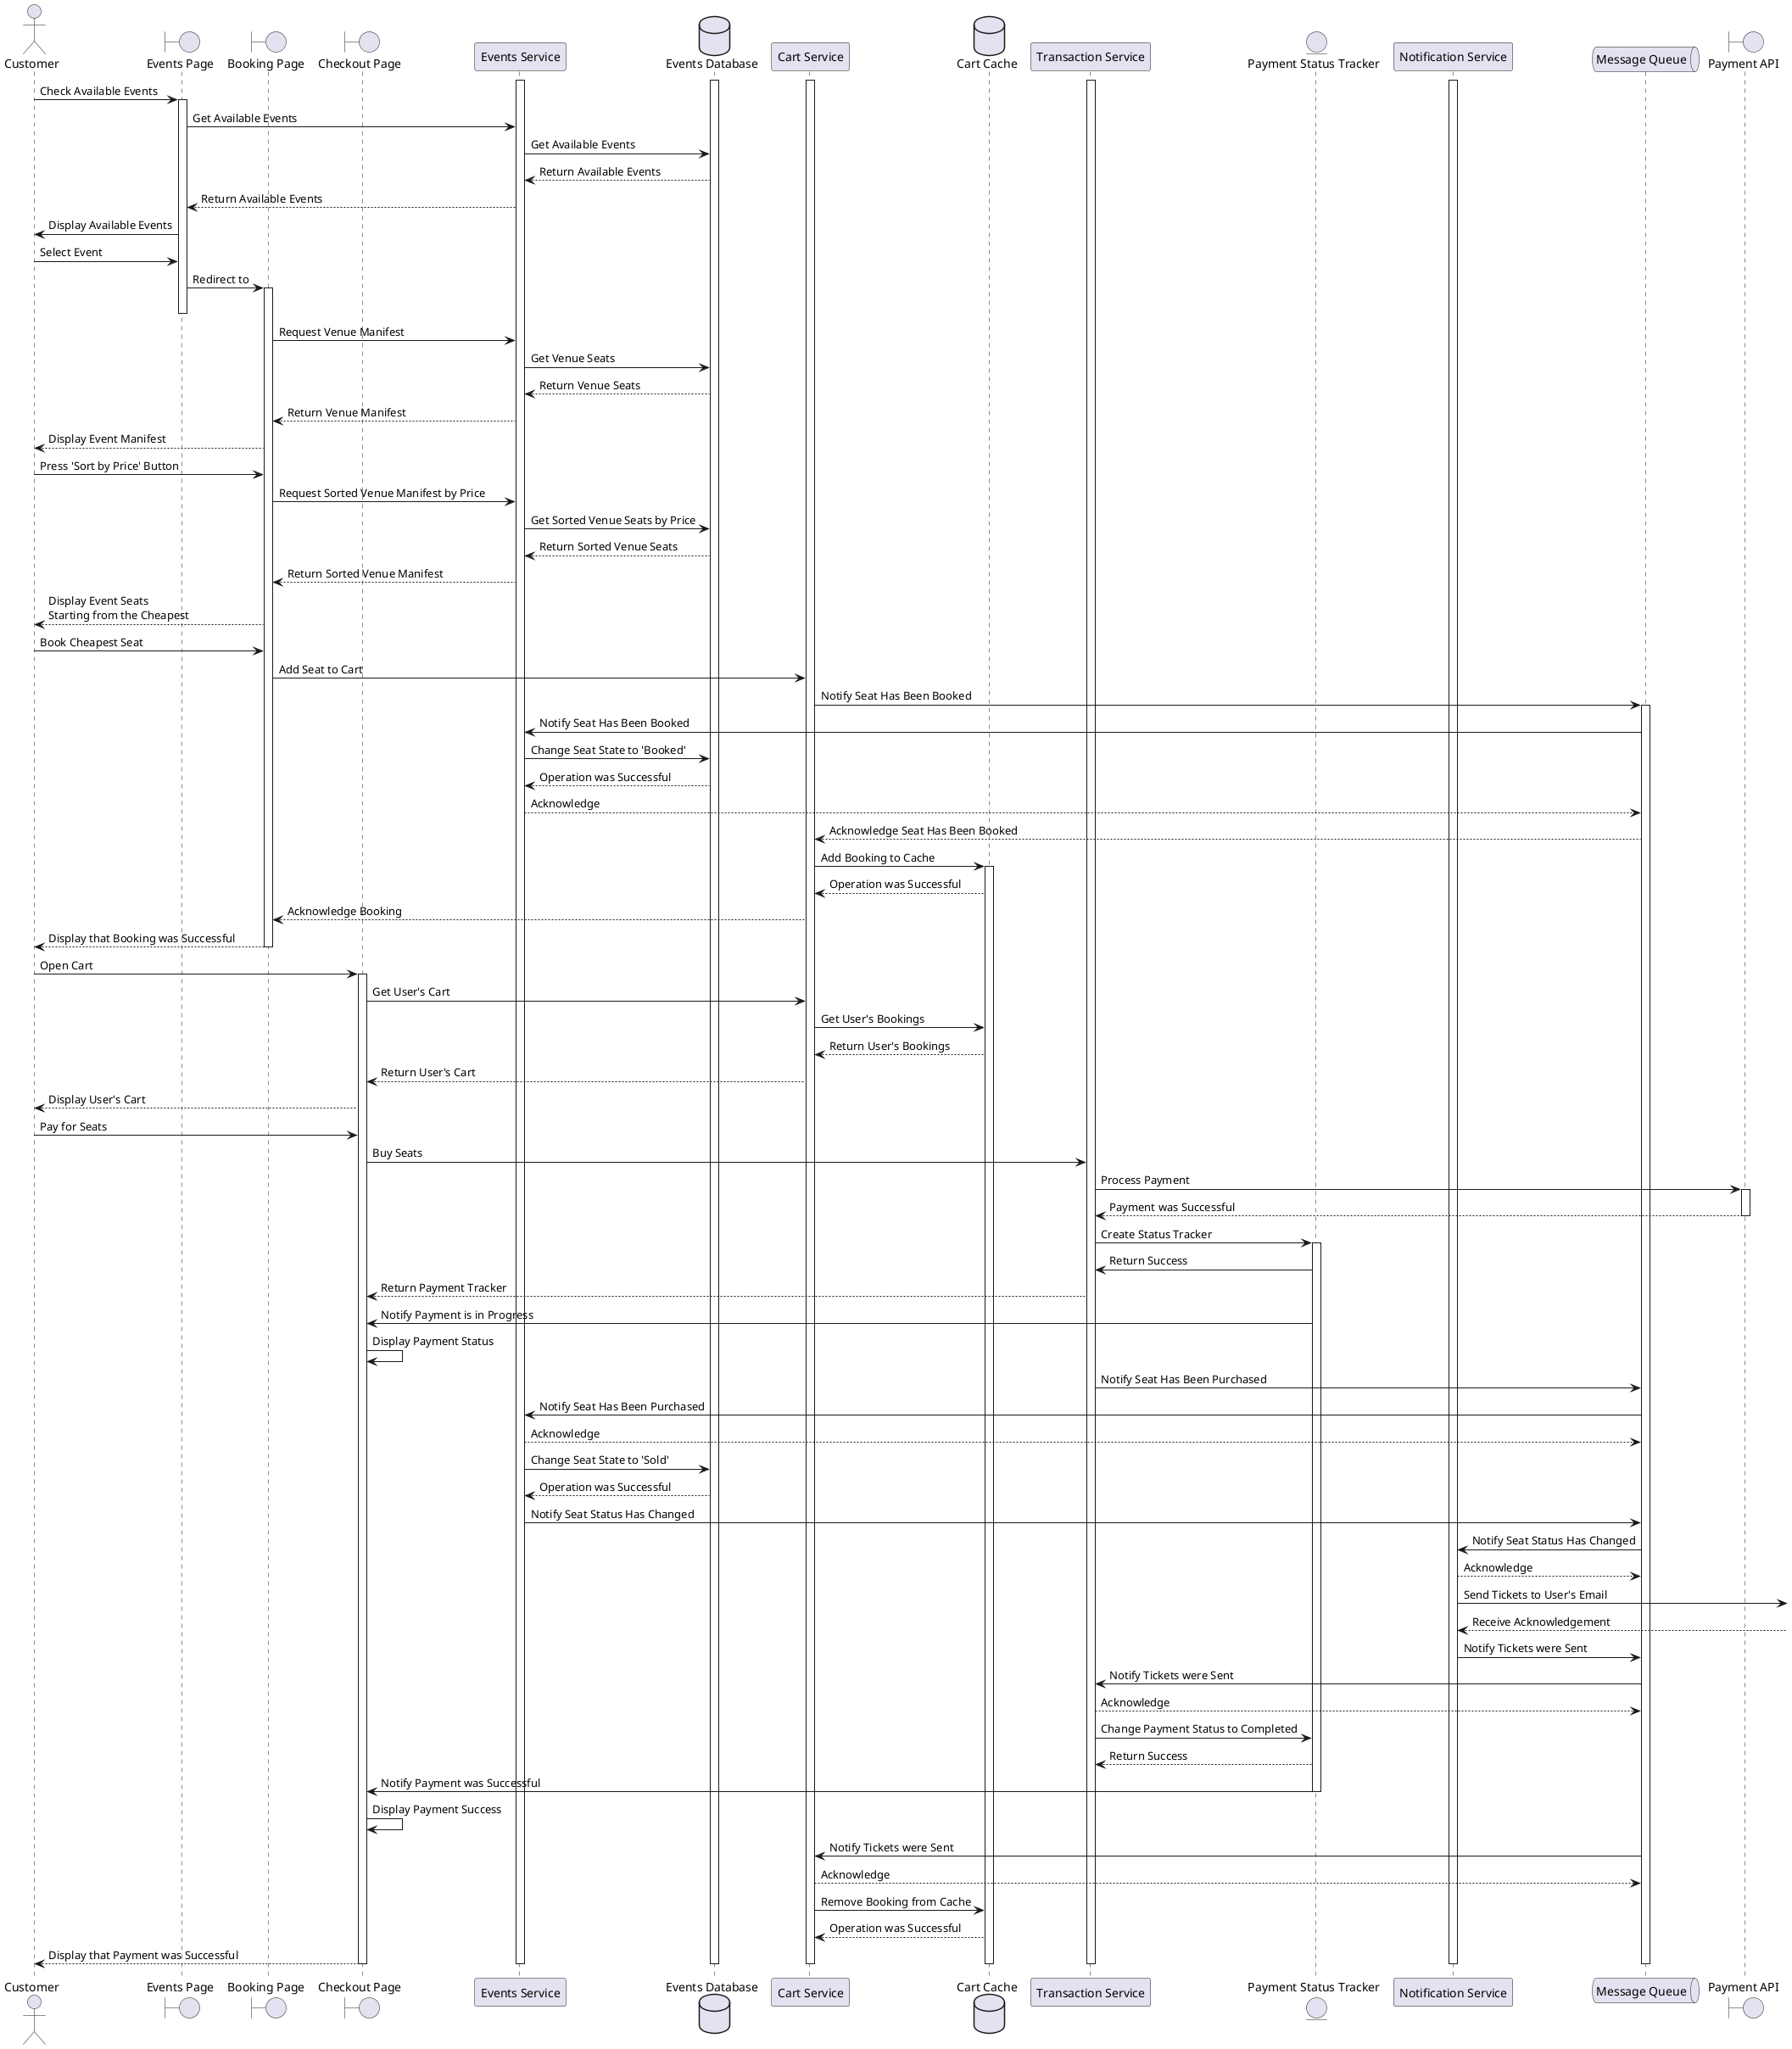 @startuml lowest-price-seat-booking-sequence-diagram

actor Customer as user
boundary "Events Page" as eventsPage
boundary "Booking Page" as bookingPage
boundary "Checkout Page" as checkoutPage
participant "Events Service" as eventService
database "Events Database" as eventsDb

participant "Cart Service" as cartService
database "Cart Cache" as cartCache
participant "Transaction Service" as transactionService
entity "Payment Status Tracker" as paymentTracking
participant "Notification Service" as notifications
queue "Message Queue" as queueService
boundary "Payment API" as paymentApi

activate eventsDb
activate eventService
activate cartService
activate transactionService
activate notifications

user -> eventsPage ++ : Check Available Events
eventsPage -> eventService : Get Available Events
eventService -> eventsDb : Get Available Events
eventsDb --> eventService : Return Available Events
eventService --> eventsPage : Return Available Events
eventsPage -> user : Display Available Events


user -> eventsPage : Select Event
eventsPage -> bookingPage ++ : Redirect to
deactivate eventsPage
bookingPage -> eventService : Request Venue Manifest
eventService -> eventsDb : Get Venue Seats
eventsDb --> eventService : Return Venue Seats
eventService --> bookingPage : Return Venue Manifest
bookingPage --> user: Display Event Manifest

user -> bookingPage : Press 'Sort by Price' Button
bookingPage -> eventService : Request Sorted Venue Manifest by Price
eventService -> eventsDb : Get Sorted Venue Seats by Price
eventsDb --> eventService : Return Sorted Venue Seats
eventService --> bookingPage : Return Sorted Venue Manifest
bookingPage --> user: Display Event Seats \nStarting from the Cheapest

user -> bookingPage : Book Cheapest Seat
bookingPage -> cartService : Add Seat to Cart
cartService -> queueService ++ : Notify Seat Has Been Booked
queueService -> eventService : Notify Seat Has Been Booked
eventService -> eventsDb : Change Seat State to 'Booked'
eventsDb --> eventService : Operation was Successful
eventService --> queueService : Acknowledge
queueService --> cartService : Acknowledge Seat Has Been Booked
cartService -> cartCache ++: Add Booking to Cache
cartCache --> cartService : Operation was Successful
cartService --> bookingPage : Acknowledge Booking
bookingPage --> user -- : Display that Booking was Successful


user -> checkoutPage ++: Open Cart
checkoutPage -> cartService : Get User's Cart
cartService -> cartCache : Get User's Bookings
cartCache --> cartService : Return User's Bookings
cartService --> checkoutPage : Return User's Cart
checkoutPage --> user : Display User's Cart

user -> checkoutPage: Pay for Seats
checkoutPage -> transactionService : Buy Seats
transactionService -> paymentApi ++ : Process Payment
paymentApi --> transactionService -- : Payment was Successful
transactionService -> paymentTracking ++ : Create Status Tracker
paymentTracking -> transactionService : Return Success
transactionService --> checkoutPage : Return Payment Tracker
paymentTracking -> checkoutPage : Notify Payment is in Progress
checkoutPage -> checkoutPage : Display Payment Status
transactionService -> queueService : Notify Seat Has Been Purchased

queueService -> eventService : Notify Seat Has Been Purchased
eventService --> queueService : Acknowledge
eventService -> eventsDb : Change Seat State to 'Sold'
eventsDb --> eventService : Operation was Successful
eventService -> queueService : Notify Seat Status Has Changed

queueService -> notifications : Notify Seat Status Has Changed
notifications --> queueService : Acknowledge
notifications -> : Send Tickets to User's Email
notifications <-- : Receive Acknowledgement
notifications -> queueService : Notify Tickets were Sent

queueService -> transactionService : Notify Tickets were Sent
transactionService --> queueService : Acknowledge
transactionService -> paymentTracking : Change Payment Status to Completed
paymentTracking --> transactionService : Return Success
paymentTracking -> checkoutPage -- : Notify Payment was Successful
checkoutPage -> checkoutPage : Display Payment Success

queueService -> cartService : Notify Tickets were Sent
cartService --> queueService : Acknowledge
cartService -> cartCache : Remove Booking from Cache
cartCache --> cartService : Operation was Successful

checkoutPage --> user --: Display that Payment was Successful

deactivate eventsDb
deactivate eventService
deactivate cartService
deactivate transactionService
deactivate notifications
deactivate queueService
deactivate cartCache

@enduml